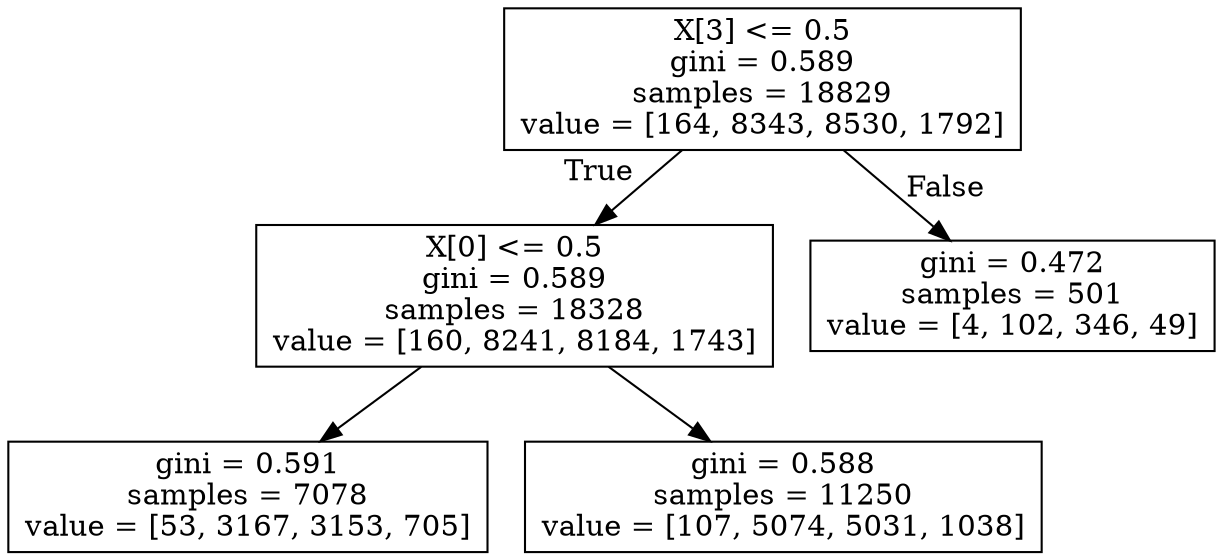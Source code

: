 digraph Tree {
node [shape=box] ;
0 [label="X[3] <= 0.5\ngini = 0.589\nsamples = 18829\nvalue = [164, 8343, 8530, 1792]"] ;
1 [label="X[0] <= 0.5\ngini = 0.589\nsamples = 18328\nvalue = [160, 8241, 8184, 1743]"] ;
0 -> 1 [labeldistance=2.5, labelangle=45, headlabel="True"] ;
2 [label="gini = 0.591\nsamples = 7078\nvalue = [53, 3167, 3153, 705]"] ;
1 -> 2 ;
3 [label="gini = 0.588\nsamples = 11250\nvalue = [107, 5074, 5031, 1038]"] ;
1 -> 3 ;
4 [label="gini = 0.472\nsamples = 501\nvalue = [4, 102, 346, 49]"] ;
0 -> 4 [labeldistance=2.5, labelangle=-45, headlabel="False"] ;
}